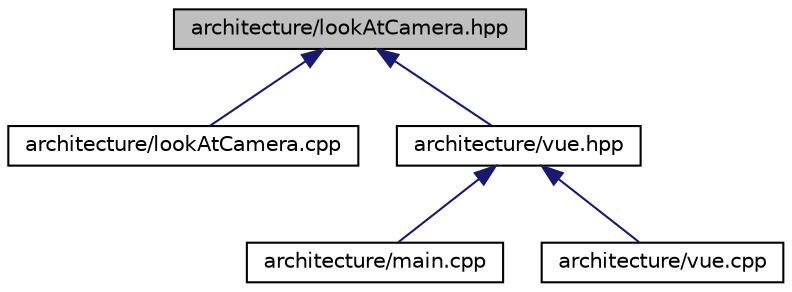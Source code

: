 digraph "architecture/lookAtCamera.hpp"
{
  edge [fontname="Helvetica",fontsize="10",labelfontname="Helvetica",labelfontsize="10"];
  node [fontname="Helvetica",fontsize="10",shape=record];
  Node1 [label="architecture/lookAtCamera.hpp",height=0.2,width=0.4,color="black", fillcolor="grey75", style="filled", fontcolor="black"];
  Node1 -> Node2 [dir="back",color="midnightblue",fontsize="10",style="solid",fontname="Helvetica"];
  Node2 [label="architecture/lookAtCamera.cpp",height=0.2,width=0.4,color="black", fillcolor="white", style="filled",URL="$look_at_camera_8cpp.html",tooltip="Classe de caméra utilisant gluLookAt. "];
  Node1 -> Node3 [dir="back",color="midnightblue",fontsize="10",style="solid",fontname="Helvetica"];
  Node3 [label="architecture/vue.hpp",height=0.2,width=0.4,color="black", fillcolor="white", style="filled",URL="$vue_8hpp.html",tooltip="Classe de gestion de l&#39;affichage. "];
  Node3 -> Node4 [dir="back",color="midnightblue",fontsize="10",style="solid",fontname="Helvetica"];
  Node4 [label="architecture/main.cpp",height=0.2,width=0.4,color="black", fillcolor="white", style="filled",URL="$main_8cpp.html"];
  Node3 -> Node5 [dir="back",color="midnightblue",fontsize="10",style="solid",fontname="Helvetica"];
  Node5 [label="architecture/vue.cpp",height=0.2,width=0.4,color="black", fillcolor="white", style="filled",URL="$vue_8cpp.html",tooltip="Classe de gestion de l&#39;affichage. "];
}

